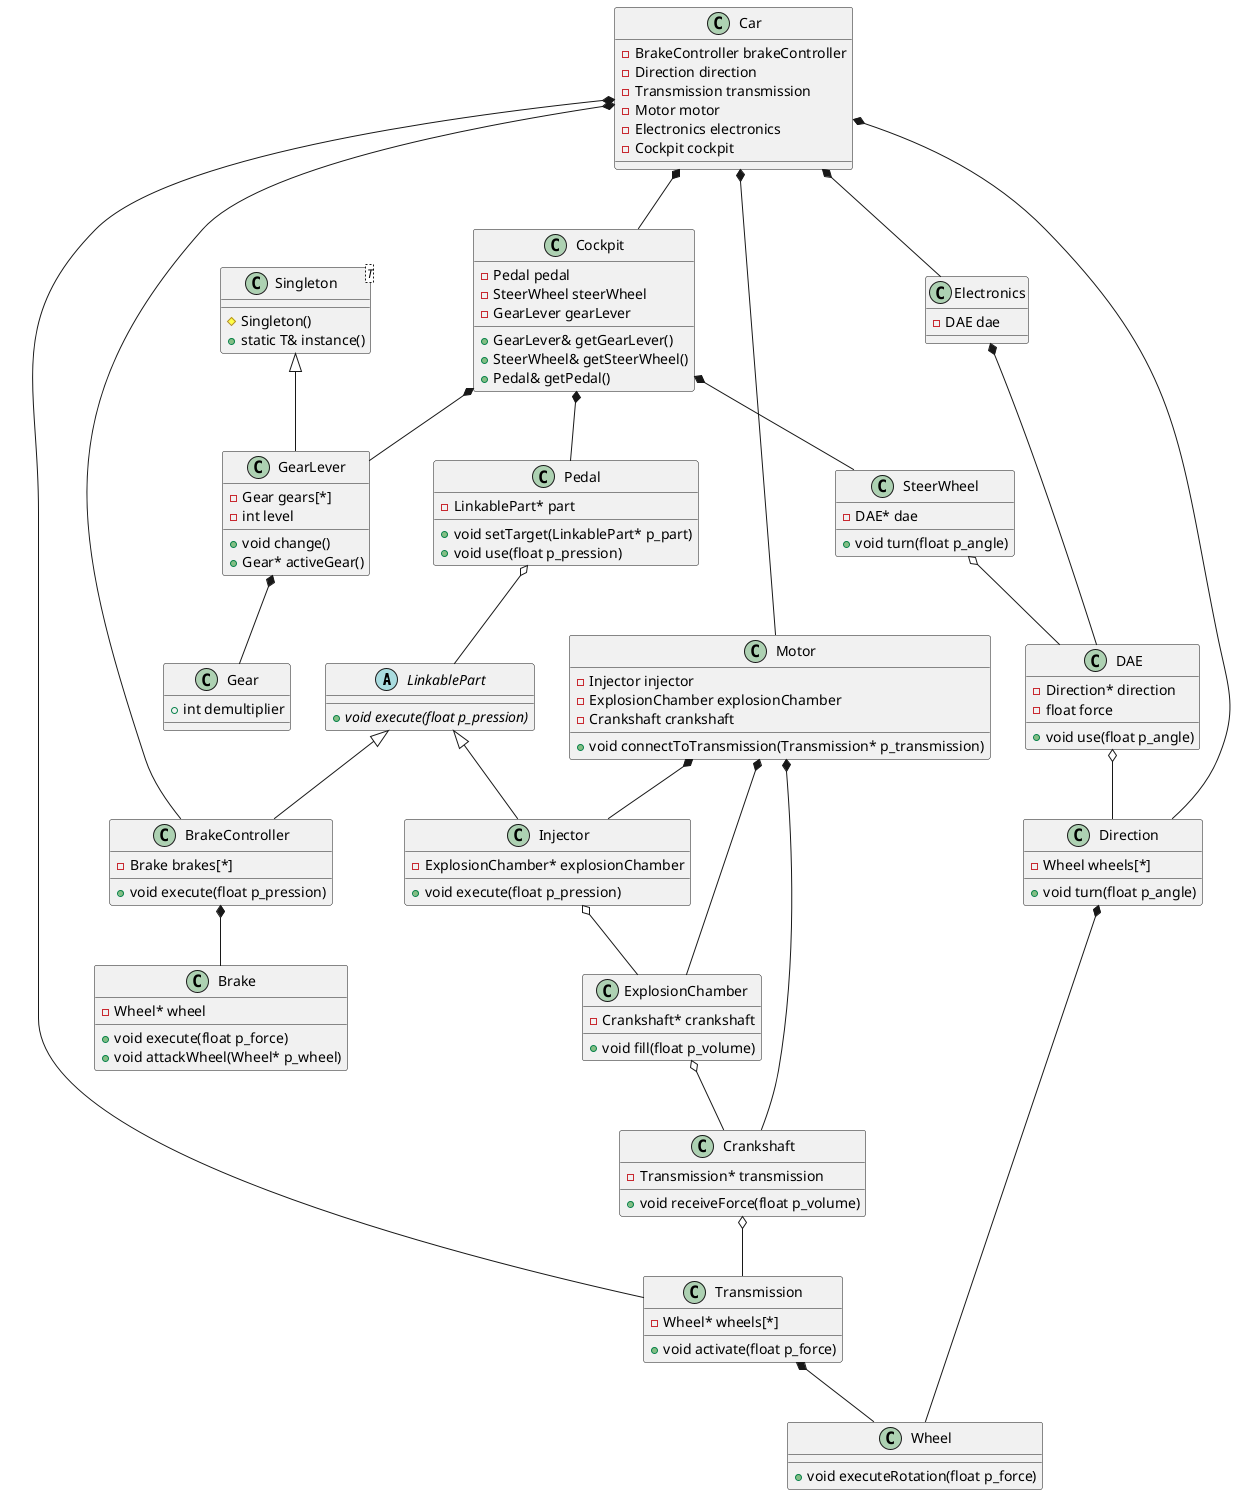 @startuml

abstract class LinkablePart {
    + {abstract} void execute(float p_pression)
}

class Wheel {
    + void executeRotation(float p_force)
}

class Gear {
    + int demultiplier
}

class Singleton<T> {
    # Singleton()
    + static T& instance()
}

class GearLever {
    + void change()
    + Gear* activeGear()
    - Gear gears[*]
    - int level
}
Singleton <|-- GearLever

class Transmission {
    - Wheel* wheels[*]
    + void activate(float p_force)
}

class Crankshaft {
    - Transmission* transmission
    + void receiveForce(float p_volume)
}

class ExplosionChamber {
    - Crankshaft* crankshaft
    + void fill(float p_volume)
}

class Injector {
    - ExplosionChamber* explosionChamber
    + void execute(float p_pression)
}
LinkablePart <|-- Injector

class Motor {
    - Injector injector
    - ExplosionChamber explosionChamber
    - Crankshaft crankshaft
    + void connectToTransmission(Transmission* p_transmission)
}

class Pedal {
    - LinkablePart* part
    + void setTarget(LinkablePart* p_part)
    + void use(float p_pression)
}

class Direction {
    - Wheel wheels[*]
    + void turn(float p_angle)
}

class DAE {
    - Direction* direction
    - float force
    + void use(float p_angle)
}

class SteerWheel {
    - DAE* dae
    + void turn(float p_angle)
}

class Brake {
    - Wheel* wheel
    + void execute(float p_force)
    + void attackWheel(Wheel* p_wheel)
}

class BrakeController {
    - Brake brakes[*]
    + void execute(float p_pression)
}
LinkablePart <|-- BrakeController

class Cockpit {
    - Pedal pedal
    - SteerWheel steerWheel
    - GearLever gearLever
    + GearLever& getGearLever()
    + SteerWheel& getSteerWheel()
    + Pedal& getPedal()
}

class Electronics {
    - DAE dae
}

class Car {
    - BrakeController brakeController
    - Direction direction
    - Transmission transmission
    - Motor motor
    - Electronics electronics
    - Cockpit cockpit
}

Car *-- Cockpit
Car *-- Motor
Car *-- Electronics
Car *-- Direction
Car *-- Transmission
Car *-- BrakeController

GearLever *-- Gear
Electronics *-- DAE
Cockpit *-- Pedal
Cockpit *-- GearLever
Cockpit *-- SteerWheel
Motor *-- Injector
Motor *-- ExplosionChamber
Motor *-- Crankshaft
Crankshaft o-- Transmission
DAE o-- Direction
SteerWheel o-- DAE
Pedal o-- LinkablePart
Injector o-- ExplosionChamber
ExplosionChamber o-- Crankshaft
Transmission *-- Wheel
Direction *-- Wheel
BrakeController *-- Brake

@enduml
